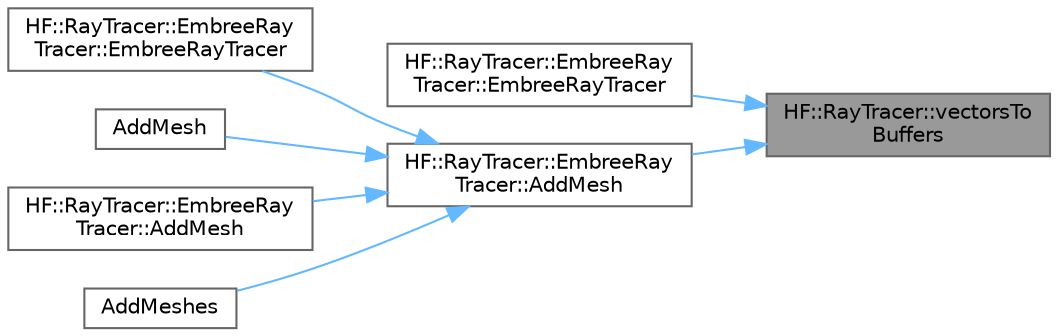 digraph "HF::RayTracer::vectorsToBuffers"
{
 // LATEX_PDF_SIZE
  bgcolor="transparent";
  edge [fontname=Helvetica,fontsize=10,labelfontname=Helvetica,labelfontsize=10];
  node [fontname=Helvetica,fontsize=10,shape=box,height=0.2,width=0.4];
  rankdir="RL";
  Node1 [label="HF::RayTracer::vectorsTo\lBuffers",height=0.2,width=0.4,color="gray40", fillcolor="grey60", style="filled", fontcolor="black",tooltip="Index a list of verticies and place them into a triangle and vertex buffer."];
  Node1 -> Node2 [dir="back",color="steelblue1",style="solid"];
  Node2 [label="HF::RayTracer::EmbreeRay\lTracer::EmbreeRayTracer",height=0.2,width=0.4,color="grey40", fillcolor="white", style="filled",URL="$a01411.html#a99f9cf2231668b40902c19d6b886865a",tooltip="Create a new Raytracer and generate its BVH from a flat array of vertices."];
  Node1 -> Node3 [dir="back",color="steelblue1",style="solid"];
  Node3 [label="HF::RayTracer::EmbreeRay\lTracer::AddMesh",height=0.2,width=0.4,color="grey40", fillcolor="white", style="filled",URL="$a01411.html#a6425a0f8f4a3ef8073e734ceb745cd1e",tooltip="Add a new mesh to this raytracer's BVH with the specified ID."];
  Node3 -> Node4 [dir="back",color="steelblue1",style="solid"];
  Node4 [label="HF::RayTracer::EmbreeRay\lTracer::EmbreeRayTracer",height=0.2,width=0.4,color="grey40", fillcolor="white", style="filled",URL="$a01411.html#a0a3fa22a253ce3a7738f01286c11f589",tooltip="Create a new EmbreeRayTracer and add a single mesh to the scene."];
  Node3 -> Node5 [dir="back",color="steelblue1",style="solid"];
  Node5 [label="AddMesh",height=0.2,width=0.4,color="grey40", fillcolor="white", style="filled",URL="$a00457.html#ga7f80c3aff3b2a8a28794830913ef2a36",tooltip="Add a new mesh to a raytracer."];
  Node3 -> Node6 [dir="back",color="steelblue1",style="solid"];
  Node6 [label="HF::RayTracer::EmbreeRay\lTracer::AddMesh",height=0.2,width=0.4,color="grey40", fillcolor="white", style="filled",URL="$a01411.html#a3d478f577e30d1b437421224134b5a38",tooltip="Add several new meshes to the BVH."];
  Node3 -> Node7 [dir="back",color="steelblue1",style="solid"];
  Node7 [label="AddMeshes",height=0.2,width=0.4,color="grey40", fillcolor="white", style="filled",URL="$a00457.html#ga06215cb24d54f979920f6022af214a00",tooltip="Add a new mesh to a raytracer."];
}
